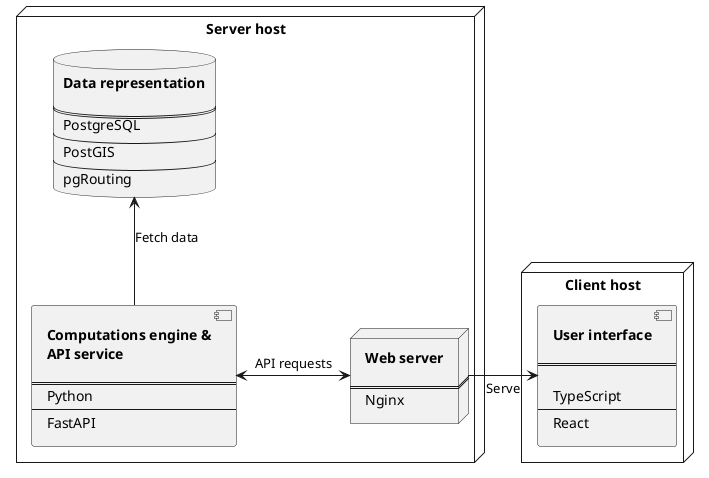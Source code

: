 @startuml Deployment Diagram

node host as "Server host" {
  database pgrouting [
    **Data representation**

    ===
    PostgreSQL
    ---
    PostGIS
    ---
    pgRouting
  ]

  component backend [
    **Computations engine &**
    **API service**

    ===
    Python
    ---
    FastAPI
  ]


  node webserver [
    **Web server**

    ===
    Nginx
  ]
}

node client as "Client host" {
  component frontend [
    **User interface**

    ===

    TypeScript
    ---
    React
  ]
}

backend -up-> pgrouting : "Fetch data"

backend <-right-> webserver : "API requests"

webserver -right-> frontend : "Serve"

@enduml